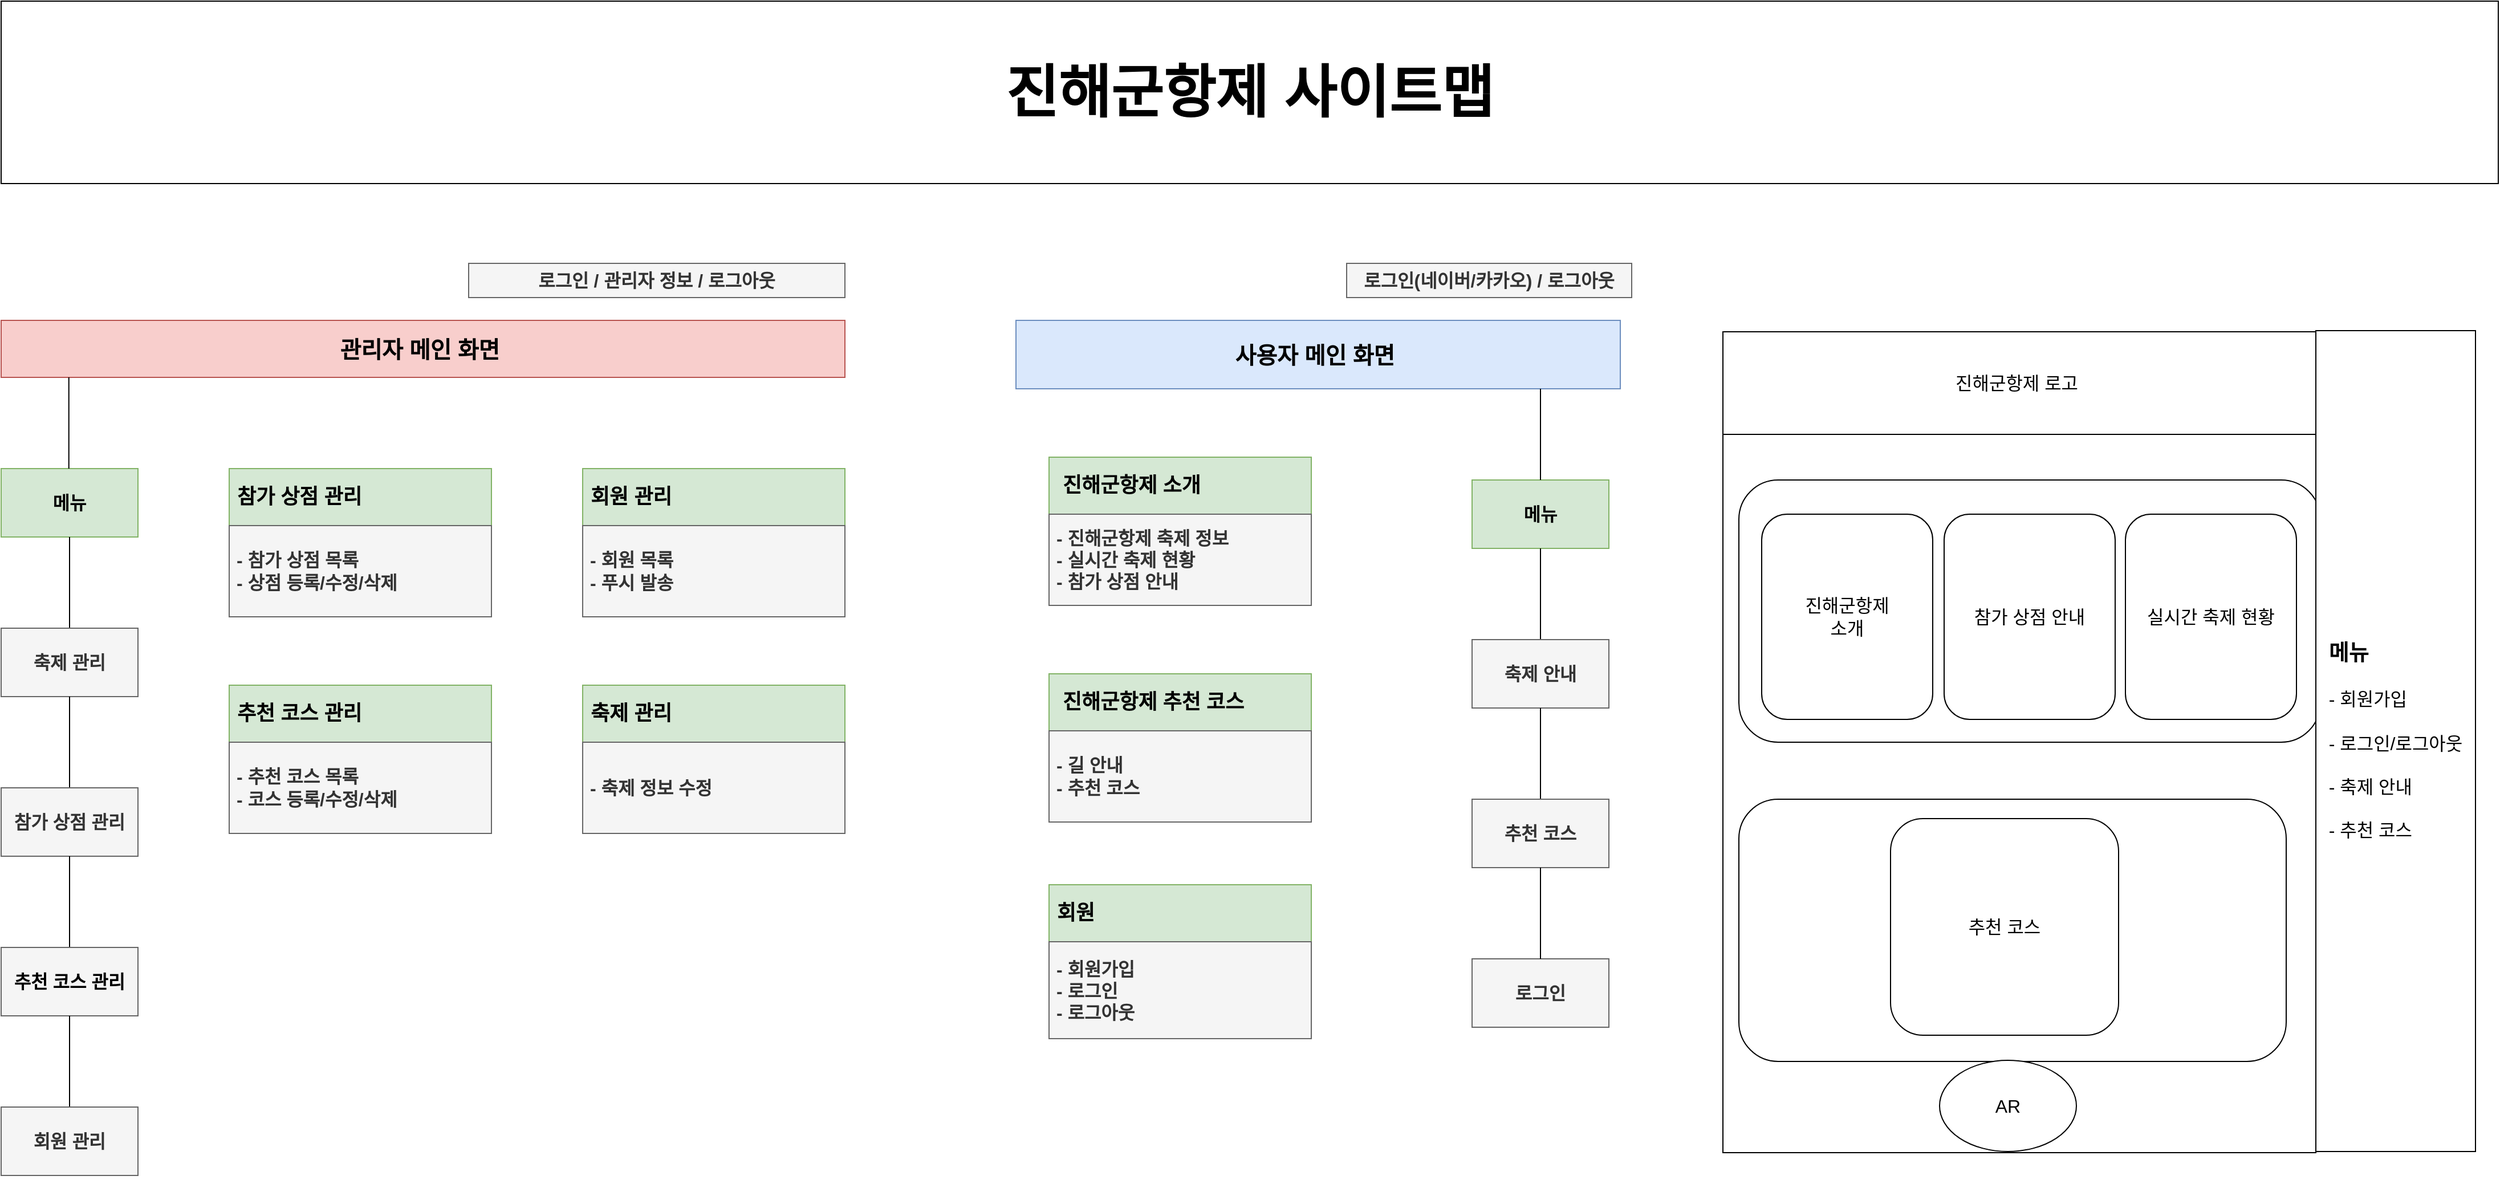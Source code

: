 <mxfile version="22.1.21" type="github">
  <diagram id="prtHgNgQTEPvFCAcTncT" name="Page-1">
    <mxGraphModel dx="3434" dy="2616" grid="1" gridSize="10" guides="1" tooltips="1" connect="1" arrows="1" fold="1" page="1" pageScale="1" pageWidth="827" pageHeight="1169" math="0" shadow="0">
      <root>
        <mxCell id="0" />
        <mxCell id="1" parent="0" />
        <mxCell id="j-ZNobjWfQlRdklXBY_k-1" value="사용자 메인 화면&amp;nbsp;" style="rounded=0;whiteSpace=wrap;html=1;fontSize=20;fillColor=#dae8fc;strokeColor=#6c8ebf;fontStyle=1" parent="1" vertex="1">
          <mxGeometry x="270" y="90" width="530" height="60" as="geometry" />
        </mxCell>
        <mxCell id="j-ZNobjWfQlRdklXBY_k-104" value="로그인(네이버/카카오) / 로그아웃" style="rounded=0;whiteSpace=wrap;html=1;fontSize=16;fillColor=#f5f5f5;strokeColor=#666666;fontStyle=1;fontColor=#333333;" parent="1" vertex="1">
          <mxGeometry x="560" y="40" width="250" height="30" as="geometry" />
        </mxCell>
        <mxCell id="j-ZNobjWfQlRdklXBY_k-4" value="메뉴" style="rounded=0;whiteSpace=wrap;html=1;fontSize=16;fillColor=#d5e8d4;strokeColor=#82b366;fontStyle=1" parent="1" vertex="1">
          <mxGeometry x="670" y="230" width="120" height="60" as="geometry" />
        </mxCell>
        <mxCell id="j-ZNobjWfQlRdklXBY_k-99" value="" style="endArrow=none;html=1;rounded=0;fontSize=12;startSize=8;endSize=8;curved=1;" parent="1" edge="1">
          <mxGeometry width="50" height="50" relative="1" as="geometry">
            <mxPoint x="730" y="370" as="sourcePoint" />
            <mxPoint x="730" y="290" as="targetPoint" />
          </mxGeometry>
        </mxCell>
        <mxCell id="j-ZNobjWfQlRdklXBY_k-100" value="축제 안내" style="rounded=0;whiteSpace=wrap;html=1;fontSize=16;fillColor=#f5f5f5;strokeColor=#666666;fontStyle=1;container=0;fontColor=#333333;" parent="1" vertex="1">
          <mxGeometry x="670" y="370" width="120" height="60" as="geometry" />
        </mxCell>
        <mxCell id="j-ZNobjWfQlRdklXBY_k-101" value="" style="group;fontStyle=1" parent="1" vertex="1" connectable="0">
          <mxGeometry x="670" y="570" width="385" height="240" as="geometry" />
        </mxCell>
        <mxCell id="j-ZNobjWfQlRdklXBY_k-102" value="" style="endArrow=none;html=1;rounded=0;fontSize=12;startSize=8;endSize=8;curved=1;" parent="j-ZNobjWfQlRdklXBY_k-101" edge="1">
          <mxGeometry width="50" height="50" relative="1" as="geometry">
            <mxPoint x="60" y="-60" as="sourcePoint" />
            <mxPoint x="60" y="-140" as="targetPoint" />
          </mxGeometry>
        </mxCell>
        <mxCell id="j-ZNobjWfQlRdklXBY_k-103" value="&lt;b&gt;추천 코스&lt;/b&gt;" style="rounded=0;whiteSpace=wrap;html=1;fontSize=16;fillColor=#f5f5f5;strokeColor=#666666;fontColor=#333333;" parent="j-ZNobjWfQlRdklXBY_k-101" vertex="1">
          <mxGeometry y="-60" width="120" height="60" as="geometry" />
        </mxCell>
        <mxCell id="j-ZNobjWfQlRdklXBY_k-123" value="" style="rounded=1;whiteSpace=wrap;html=1;fontSize=16;" parent="j-ZNobjWfQlRdklXBY_k-101" vertex="1">
          <mxGeometry x="234" y="-60" width="480" height="230" as="geometry" />
        </mxCell>
        <mxCell id="j-ZNobjWfQlRdklXBY_k-22" value="로그인" style="rounded=0;whiteSpace=wrap;html=1;fontSize=16;fillColor=#f5f5f5;strokeColor=#666666;fontStyle=1;fontColor=#333333;" parent="1" vertex="1">
          <mxGeometry x="670" y="650" width="120" height="60" as="geometry" />
        </mxCell>
        <mxCell id="j-ZNobjWfQlRdklXBY_k-21" value="" style="endArrow=none;html=1;rounded=0;fontSize=12;startSize=8;endSize=8;curved=1;" parent="1" edge="1">
          <mxGeometry width="50" height="50" relative="1" as="geometry">
            <mxPoint x="730" y="650" as="sourcePoint" />
            <mxPoint x="730" y="570" as="targetPoint" />
          </mxGeometry>
        </mxCell>
        <mxCell id="j-ZNobjWfQlRdklXBY_k-2" value="" style="endArrow=none;html=1;rounded=0;fontSize=12;startSize=8;endSize=8;curved=1;" parent="1" edge="1">
          <mxGeometry width="50" height="50" relative="1" as="geometry">
            <mxPoint x="730" y="230" as="sourcePoint" />
            <mxPoint x="730" y="150" as="targetPoint" />
          </mxGeometry>
        </mxCell>
        <mxCell id="j-ZNobjWfQlRdklXBY_k-105" value="&amp;nbsp; 진해군항제 소개" style="rounded=0;whiteSpace=wrap;html=1;fontSize=18;fillColor=#d5e8d4;strokeColor=#82b366;fontStyle=1;align=left;" parent="1" vertex="1">
          <mxGeometry x="299" y="210" width="230" height="50" as="geometry" />
        </mxCell>
        <mxCell id="j-ZNobjWfQlRdklXBY_k-106" value="&lt;span style=&quot;&quot;&gt;&amp;nbsp;- 진해군항제 축제 정보&lt;br&gt;&amp;nbsp;- 실시간 축제 현황&lt;br&gt;&amp;nbsp;- 참가 상점 안내&lt;br&gt;&lt;/span&gt;" style="rounded=0;whiteSpace=wrap;html=1;fontSize=16;fillColor=#f5f5f5;strokeColor=#666666;fontStyle=1;fontColor=#333333;container=0;align=left;" parent="1" vertex="1">
          <mxGeometry x="299" y="260" width="230" height="80" as="geometry" />
        </mxCell>
        <mxCell id="j-ZNobjWfQlRdklXBY_k-107" value="&amp;nbsp;회원" style="rounded=0;whiteSpace=wrap;html=1;fontSize=18;fillColor=#d5e8d4;strokeColor=#82b366;fontStyle=1;align=left;" parent="1" vertex="1">
          <mxGeometry x="299" y="585" width="230" height="50" as="geometry" />
        </mxCell>
        <mxCell id="j-ZNobjWfQlRdklXBY_k-108" value="&amp;nbsp;- 회원가입&lt;br&gt;&amp;nbsp;-&amp;nbsp;&lt;span style=&quot;text-align: center;&quot;&gt;로그인&lt;/span&gt;&lt;br&gt;&amp;nbsp;-&amp;nbsp;&lt;span style=&quot;text-align: center;&quot;&gt;로그아웃&lt;/span&gt;&lt;span style=&quot;font-weight: 400;&quot;&gt;&lt;br&gt;&lt;/span&gt;" style="rounded=0;whiteSpace=wrap;html=1;fontSize=16;fillColor=#f5f5f5;strokeColor=#666666;fontStyle=1;fontColor=#333333;container=0;align=left;" parent="1" vertex="1">
          <mxGeometry x="299" y="635" width="230" height="85" as="geometry" />
        </mxCell>
        <mxCell id="j-ZNobjWfQlRdklXBY_k-109" value="&amp;nbsp; 진해군항제 추천 코스" style="rounded=0;whiteSpace=wrap;html=1;fontSize=18;fillColor=#d5e8d4;strokeColor=#82b366;fontStyle=1;align=left;" parent="1" vertex="1">
          <mxGeometry x="299" y="400" width="230" height="50" as="geometry" />
        </mxCell>
        <mxCell id="j-ZNobjWfQlRdklXBY_k-110" value="&lt;span style=&quot;&quot;&gt;&amp;nbsp;- 길 안내&lt;br&gt;&amp;nbsp;- 추천 코스&lt;br&gt;&lt;/span&gt;" style="rounded=0;whiteSpace=wrap;html=1;fontSize=16;fillColor=#f5f5f5;strokeColor=#666666;fontStyle=1;fontColor=#333333;container=0;align=left;" parent="1" vertex="1">
          <mxGeometry x="299" y="450" width="230" height="80" as="geometry" />
        </mxCell>
        <mxCell id="j-ZNobjWfQlRdklXBY_k-112" value="AR" style="ellipse;whiteSpace=wrap;html=1;fontSize=16;" parent="1" vertex="1">
          <mxGeometry x="1080" y="739" width="120" height="80" as="geometry" />
        </mxCell>
        <mxCell id="j-ZNobjWfQlRdklXBY_k-114" value="진해군항제 로고&amp;nbsp;" style="swimlane;fontStyle=0;childLayout=stackLayout;horizontal=1;startSize=90;horizontalStack=0;resizeParent=1;resizeParentMax=0;resizeLast=0;collapsible=1;marginBottom=0;whiteSpace=wrap;html=1;fontSize=16;" parent="1" vertex="1">
          <mxGeometry x="890" y="100" width="520" height="720" as="geometry" />
        </mxCell>
        <mxCell id="j-ZNobjWfQlRdklXBY_k-116" value="&lt;div style=&quot;&quot;&gt;&lt;b style=&quot;background-color: initial; border-color: var(--border-color);&quot;&gt;&lt;font style=&quot;border-color: var(--border-color); font-size: 22px;&quot;&gt;&amp;nbsp; &amp;nbsp; * 진해군항제 추천 코스&lt;/font&gt;&lt;/b&gt;&lt;/div&gt;&lt;div style=&quot;&quot;&gt;&lt;span style=&quot;background-color: initial; border-color: var(--border-color);&quot;&gt;&lt;b&gt;&amp;nbsp;&lt;/b&gt;&lt;/span&gt;&lt;/div&gt;&lt;div style=&quot;&quot;&gt;&lt;span style=&quot;background-color: initial; border-color: var(--border-color);&quot;&gt;&lt;b&gt;&amp;nbsp; &amp;nbsp; &amp;nbsp; &amp;nbsp;- 진해군항제 추천 코스&lt;/b&gt;&lt;/span&gt;&lt;/div&gt;&lt;span style=&quot;border-color: var(--border-color);&quot;&gt;&lt;span style=&quot;border-color: var(--border-color);&quot;&gt;&lt;br&gt;&lt;div style=&quot;&quot;&gt;&lt;font color=&quot;#333333&quot;&gt;&lt;b&gt;&lt;br&gt;&lt;/b&gt;&lt;/font&gt;&lt;/div&gt;&lt;div style=&quot;&quot;&gt;&lt;br&gt;&lt;/div&gt;&lt;/span&gt;&lt;/span&gt;" style="text;strokeColor=none;fillColor=none;align=left;verticalAlign=middle;spacingLeft=4;spacingRight=4;overflow=hidden;points=[[0,0.5],[1,0.5]];portConstraint=eastwest;rotatable=0;whiteSpace=wrap;html=1;fontSize=16;" parent="j-ZNobjWfQlRdklXBY_k-114" vertex="1">
          <mxGeometry y="90" width="520" height="340" as="geometry" />
        </mxCell>
        <mxCell id="j-ZNobjWfQlRdklXBY_k-115" value="&lt;span style=&quot;font-size: 22px;&quot;&gt;&lt;b&gt;&amp;nbsp;&lt;/b&gt;&lt;/span&gt;" style="text;strokeColor=none;fillColor=none;align=left;verticalAlign=middle;spacingLeft=4;spacingRight=4;overflow=hidden;points=[[0,0.5],[1,0.5]];portConstraint=eastwest;rotatable=0;whiteSpace=wrap;html=1;fontSize=16;" parent="j-ZNobjWfQlRdklXBY_k-114" vertex="1">
          <mxGeometry y="430" width="520" height="290" as="geometry" />
        </mxCell>
        <mxCell id="j-ZNobjWfQlRdklXBY_k-130" value="" style="group" parent="1" vertex="1" connectable="0">
          <mxGeometry x="904" y="230" width="510" height="230" as="geometry" />
        </mxCell>
        <mxCell id="j-ZNobjWfQlRdklXBY_k-125" value="" style="rounded=1;whiteSpace=wrap;html=1;fontSize=16;" parent="j-ZNobjWfQlRdklXBY_k-130" vertex="1">
          <mxGeometry width="510" height="230" as="geometry" />
        </mxCell>
        <mxCell id="j-ZNobjWfQlRdklXBY_k-126" value="진해군항제&lt;br&gt;소개" style="rounded=1;whiteSpace=wrap;html=1;fontSize=16;" parent="j-ZNobjWfQlRdklXBY_k-130" vertex="1">
          <mxGeometry x="20" y="30" width="150" height="180" as="geometry" />
        </mxCell>
        <mxCell id="j-ZNobjWfQlRdklXBY_k-127" value="참가 상점 안내" style="rounded=1;whiteSpace=wrap;html=1;fontSize=16;" parent="j-ZNobjWfQlRdklXBY_k-130" vertex="1">
          <mxGeometry x="180" y="30" width="150" height="180" as="geometry" />
        </mxCell>
        <mxCell id="j-ZNobjWfQlRdklXBY_k-128" value="실시간 축제 현황" style="rounded=1;whiteSpace=wrap;html=1;fontSize=16;" parent="j-ZNobjWfQlRdklXBY_k-130" vertex="1">
          <mxGeometry x="339" y="30" width="150" height="180" as="geometry" />
        </mxCell>
        <mxCell id="j-ZNobjWfQlRdklXBY_k-118" value="&lt;div style=&quot;text-align: left;&quot;&gt;&lt;span style=&quot;background-color: initial;&quot;&gt;&lt;b&gt;&lt;font style=&quot;font-size: 19px;&quot;&gt;메뉴&lt;/font&gt;&lt;/b&gt;&lt;/span&gt;&lt;/div&gt;&lt;div style=&quot;text-align: left;&quot;&gt;&lt;br&gt;&lt;/div&gt;&lt;div style=&quot;text-align: left;&quot;&gt;- 회원가입&lt;/div&gt;&lt;div style=&quot;text-align: left;&quot;&gt;&lt;br&gt;&lt;/div&gt;&lt;div style=&quot;text-align: left;&quot;&gt;&lt;span style=&quot;background-color: initial;&quot;&gt;- 로그인/로그아웃&lt;/span&gt;&lt;/div&gt;&lt;div style=&quot;text-align: left;&quot;&gt;&lt;br&gt;&lt;/div&gt;&lt;div style=&quot;text-align: left;&quot;&gt;&lt;span style=&quot;background-color: initial;&quot;&gt;- 축제 안내&lt;/span&gt;&lt;/div&gt;&lt;div style=&quot;text-align: left;&quot;&gt;&lt;br&gt;&lt;/div&gt;&lt;div style=&quot;text-align: left;&quot;&gt;&lt;span style=&quot;background-color: initial;&quot;&gt;- 추천 코스&lt;/span&gt;&lt;/div&gt;" style="rounded=0;whiteSpace=wrap;html=1;fontSize=16;" parent="1" vertex="1">
          <mxGeometry x="1410" y="99" width="140" height="720" as="geometry" />
        </mxCell>
        <mxCell id="Don7s7ev3D_fCqRlJXuV-21" value="" style="group" vertex="1" connectable="0" parent="1">
          <mxGeometry x="-620" y="40" width="740" height="810" as="geometry" />
        </mxCell>
        <mxCell id="j-ZNobjWfQlRdklXBY_k-51" value="관리자 메인 화면&amp;nbsp;" style="rounded=0;whiteSpace=wrap;html=1;fontSize=20;fillColor=#f8cecc;strokeColor=#b85450;fontStyle=1" parent="Don7s7ev3D_fCqRlJXuV-21" vertex="1">
          <mxGeometry y="50" width="740" height="50" as="geometry" />
        </mxCell>
        <mxCell id="Don7s7ev3D_fCqRlJXuV-1" value="로그인 / 관리자 정보 / 로그아웃" style="rounded=0;whiteSpace=wrap;html=1;fontSize=16;fillColor=#f5f5f5;strokeColor=#666666;fontStyle=1;fontColor=#333333;" vertex="1" parent="Don7s7ev3D_fCqRlJXuV-21">
          <mxGeometry x="410" width="330" height="30" as="geometry" />
        </mxCell>
        <mxCell id="Don7s7ev3D_fCqRlJXuV-2" value="메뉴" style="rounded=0;whiteSpace=wrap;html=1;fontSize=16;fillColor=#d5e8d4;strokeColor=#82b366;fontStyle=1;container=0;" vertex="1" parent="Don7s7ev3D_fCqRlJXuV-21">
          <mxGeometry y="180" width="120" height="60" as="geometry" />
        </mxCell>
        <mxCell id="Don7s7ev3D_fCqRlJXuV-4" value="" style="endArrow=none;html=1;rounded=0;fontSize=12;startSize=8;endSize=8;curved=1;" edge="1" parent="Don7s7ev3D_fCqRlJXuV-21">
          <mxGeometry width="50" height="50" relative="1" as="geometry">
            <mxPoint x="60" y="320" as="sourcePoint" />
            <mxPoint x="60" y="240" as="targetPoint" />
          </mxGeometry>
        </mxCell>
        <mxCell id="Don7s7ev3D_fCqRlJXuV-5" value="축제 관리" style="rounded=0;whiteSpace=wrap;html=1;fontSize=16;fillColor=#f5f5f5;strokeColor=#666666;fontStyle=1;fontColor=#333333;container=0;" vertex="1" parent="Don7s7ev3D_fCqRlJXuV-21">
          <mxGeometry y="320" width="120" height="60" as="geometry" />
        </mxCell>
        <mxCell id="Don7s7ev3D_fCqRlJXuV-6" value="" style="endArrow=none;html=1;rounded=0;fontSize=12;startSize=8;endSize=8;curved=1;" edge="1" parent="Don7s7ev3D_fCqRlJXuV-21">
          <mxGeometry width="50" height="50" relative="1" as="geometry">
            <mxPoint x="60" y="460" as="sourcePoint" />
            <mxPoint x="60" y="380" as="targetPoint" />
          </mxGeometry>
        </mxCell>
        <mxCell id="Don7s7ev3D_fCqRlJXuV-7" value="참가 상점 관리" style="rounded=0;whiteSpace=wrap;html=1;fontSize=16;fillColor=#f5f5f5;strokeColor=#666666;fontStyle=1;fontColor=#333333;container=0;" vertex="1" parent="Don7s7ev3D_fCqRlJXuV-21">
          <mxGeometry y="460" width="120" height="60" as="geometry" />
        </mxCell>
        <mxCell id="Don7s7ev3D_fCqRlJXuV-8" value="" style="endArrow=none;html=1;rounded=0;fontSize=12;startSize=8;endSize=8;curved=1;" edge="1" parent="Don7s7ev3D_fCqRlJXuV-21">
          <mxGeometry width="50" height="50" relative="1" as="geometry">
            <mxPoint x="60" y="600" as="sourcePoint" />
            <mxPoint x="60" y="520" as="targetPoint" />
          </mxGeometry>
        </mxCell>
        <mxCell id="Don7s7ev3D_fCqRlJXuV-9" value="&lt;b style=&quot;border-color: var(--border-color); color: rgb(0, 0, 0);&quot;&gt;추천 코스 관리&lt;/b&gt;" style="rounded=0;whiteSpace=wrap;html=1;fontSize=16;fillColor=#f5f5f5;strokeColor=#666666;fontStyle=1;fontColor=#333333;container=0;" vertex="1" parent="Don7s7ev3D_fCqRlJXuV-21">
          <mxGeometry y="600" width="120" height="60" as="geometry" />
        </mxCell>
        <mxCell id="Don7s7ev3D_fCqRlJXuV-10" value="" style="endArrow=none;html=1;rounded=0;fontSize=12;startSize=8;endSize=8;curved=1;" edge="1" parent="Don7s7ev3D_fCqRlJXuV-21">
          <mxGeometry width="50" height="50" relative="1" as="geometry">
            <mxPoint x="60" y="740" as="sourcePoint" />
            <mxPoint x="60" y="660" as="targetPoint" />
          </mxGeometry>
        </mxCell>
        <mxCell id="Don7s7ev3D_fCqRlJXuV-11" value="회원 관리" style="rounded=0;whiteSpace=wrap;html=1;fontSize=16;fillColor=#f5f5f5;strokeColor=#666666;fontStyle=1;fontColor=#333333;container=0;" vertex="1" parent="Don7s7ev3D_fCqRlJXuV-21">
          <mxGeometry y="740" width="120" height="60" as="geometry" />
        </mxCell>
        <mxCell id="Don7s7ev3D_fCqRlJXuV-12" value="" style="endArrow=none;html=1;rounded=0;fontSize=12;startSize=8;endSize=8;curved=1;" edge="1" parent="Don7s7ev3D_fCqRlJXuV-21">
          <mxGeometry width="50" height="50" relative="1" as="geometry">
            <mxPoint x="59.37" y="180" as="sourcePoint" />
            <mxPoint x="59.37" y="100" as="targetPoint" />
          </mxGeometry>
        </mxCell>
        <mxCell id="Don7s7ev3D_fCqRlJXuV-13" value="&amp;nbsp;참가 상점 관리" style="rounded=0;whiteSpace=wrap;html=1;fontSize=18;fillColor=#d5e8d4;strokeColor=#82b366;fontStyle=1;align=left;" vertex="1" parent="Don7s7ev3D_fCqRlJXuV-21">
          <mxGeometry x="200" y="180" width="230" height="50" as="geometry" />
        </mxCell>
        <mxCell id="Don7s7ev3D_fCqRlJXuV-14" value="&lt;span style=&quot;&quot;&gt;&amp;nbsp;- 참가 상점 목록&lt;br&gt;&amp;nbsp;- 상점 등록/수정/삭제&lt;br&gt;&lt;/span&gt;" style="rounded=0;whiteSpace=wrap;html=1;fontSize=16;fillColor=#f5f5f5;strokeColor=#666666;fontStyle=1;fontColor=#333333;container=0;align=left;" vertex="1" parent="Don7s7ev3D_fCqRlJXuV-21">
          <mxGeometry x="200" y="230" width="230" height="80" as="geometry" />
        </mxCell>
        <mxCell id="Don7s7ev3D_fCqRlJXuV-15" value="&amp;nbsp;추천 코스 관리" style="rounded=0;whiteSpace=wrap;html=1;fontSize=18;fillColor=#d5e8d4;strokeColor=#82b366;fontStyle=1;align=left;" vertex="1" parent="Don7s7ev3D_fCqRlJXuV-21">
          <mxGeometry x="200" y="370" width="230" height="50" as="geometry" />
        </mxCell>
        <mxCell id="Don7s7ev3D_fCqRlJXuV-16" value="&lt;span style=&quot;&quot;&gt;&amp;nbsp;- 추천 코스 목록&lt;br&gt;&amp;nbsp;- 코스 등록/수정/삭제&lt;br&gt;&lt;/span&gt;" style="rounded=0;whiteSpace=wrap;html=1;fontSize=16;fillColor=#f5f5f5;strokeColor=#666666;fontStyle=1;fontColor=#333333;container=0;align=left;" vertex="1" parent="Don7s7ev3D_fCqRlJXuV-21">
          <mxGeometry x="200" y="420" width="230" height="80" as="geometry" />
        </mxCell>
        <mxCell id="Don7s7ev3D_fCqRlJXuV-17" value="&amp;nbsp;축제 관리" style="rounded=0;whiteSpace=wrap;html=1;fontSize=18;fillColor=#d5e8d4;strokeColor=#82b366;fontStyle=1;align=left;" vertex="1" parent="Don7s7ev3D_fCqRlJXuV-21">
          <mxGeometry x="510" y="370" width="230" height="50" as="geometry" />
        </mxCell>
        <mxCell id="Don7s7ev3D_fCqRlJXuV-18" value="&lt;span style=&quot;&quot;&gt;&amp;nbsp;- 축제 정보 수정&lt;br&gt;&lt;/span&gt;" style="rounded=0;whiteSpace=wrap;html=1;fontSize=16;fillColor=#f5f5f5;strokeColor=#666666;fontStyle=1;fontColor=#333333;container=0;align=left;" vertex="1" parent="Don7s7ev3D_fCqRlJXuV-21">
          <mxGeometry x="510" y="420" width="230" height="80" as="geometry" />
        </mxCell>
        <mxCell id="Don7s7ev3D_fCqRlJXuV-19" value="&amp;nbsp;회원 관리" style="rounded=0;whiteSpace=wrap;html=1;fontSize=18;fillColor=#d5e8d4;strokeColor=#82b366;fontStyle=1;align=left;" vertex="1" parent="Don7s7ev3D_fCqRlJXuV-21">
          <mxGeometry x="510" y="180" width="230" height="50" as="geometry" />
        </mxCell>
        <mxCell id="Don7s7ev3D_fCqRlJXuV-20" value="&amp;nbsp;- 회원 목록&lt;br style=&quot;border-color: var(--border-color);&quot;&gt;&amp;nbsp;- 푸시 발송&lt;span style=&quot;&quot;&gt;&lt;br&gt;&lt;/span&gt;" style="rounded=0;whiteSpace=wrap;html=1;fontSize=16;fillColor=#f5f5f5;strokeColor=#666666;fontStyle=1;fontColor=#333333;container=0;align=left;" vertex="1" parent="Don7s7ev3D_fCqRlJXuV-21">
          <mxGeometry x="510" y="230" width="230" height="80" as="geometry" />
        </mxCell>
        <mxCell id="Don7s7ev3D_fCqRlJXuV-23" value="추천 코스" style="rounded=1;whiteSpace=wrap;html=1;fontSize=16;" vertex="1" parent="1">
          <mxGeometry x="1037" y="527" width="200" height="190" as="geometry" />
        </mxCell>
        <mxCell id="Don7s7ev3D_fCqRlJXuV-25" value="&lt;b&gt;&lt;font style=&quot;font-size: 50px;&quot;&gt;진해군항제 사이트맵&lt;/font&gt;&lt;/b&gt;" style="rounded=0;whiteSpace=wrap;html=1;fontSize=16;" vertex="1" parent="1">
          <mxGeometry x="-620" y="-190" width="2190" height="160" as="geometry" />
        </mxCell>
      </root>
    </mxGraphModel>
  </diagram>
</mxfile>
